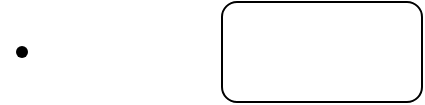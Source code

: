 <mxfile version="20.8.14" type="google"><diagram name="Página-1" id="hllmj3Bw-i6B6XJYA0uc"><mxGraphModel grid="1" page="1" gridSize="10" guides="1" tooltips="1" connect="1" arrows="1" fold="1" pageScale="1" pageWidth="827" pageHeight="1169" math="0" shadow="0"><root><mxCell id="0"/><mxCell id="1" parent="0"/><mxCell id="fJQS38RwK1-hZ9m5ia5G-1" value="" style="shape=waypoint;sketch=0;fillStyle=solid;size=6;pointerEvents=1;points=[];fillColor=none;resizable=0;rotatable=0;perimeter=centerPerimeter;snapToPoint=1;" vertex="1" parent="1"><mxGeometry x="130" y="210" width="20" height="20" as="geometry"/></mxCell><mxCell id="fJQS38RwK1-hZ9m5ia5G-2" value="" style="rounded=1;whiteSpace=wrap;html=1;" vertex="1" parent="1"><mxGeometry x="240" y="195" width="100" height="50" as="geometry"/></mxCell></root></mxGraphModel></diagram></mxfile>